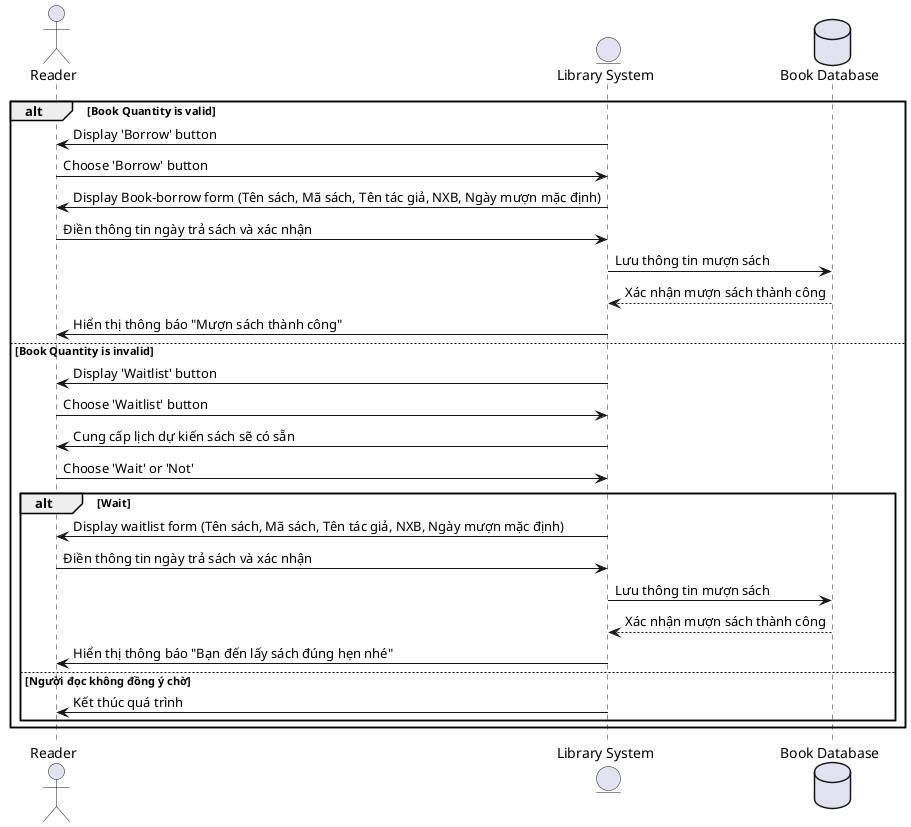 @startuml
actor "Reader" as reader
entity "Library System" as system
database "Book Database" as db

alt Book Quantity is valid
system -> reader : Display 'Borrow' button
reader -> system : Choose 'Borrow' button
system -> reader : Display Book-borrow form (Tên sách, Mã sách, Tên tác giả, NXB, Ngày mượn mặc định)
reader -> system : Điền thông tin ngày trả sách và xác nhận
system -> db : Lưu thông tin mượn sách
db --> system : Xác nhận mượn sách thành công
system -> reader : Hiển thị thông báo "Mượn sách thành công"

else Book Quantity is invalid
system -> reader : Display 'Waitlist' button
reader -> system : Choose 'Waitlist' button
system -> reader : Cung cấp lịch dự kiến sách sẽ có sẵn
reader -> system : Choose 'Wait' or 'Not'
alt Wait
    system -> reader : Display waitlist form (Tên sách, Mã sách, Tên tác giả, NXB, Ngày mượn mặc định)
    reader -> system : Điền thông tin ngày trả sách và xác nhận
    system -> db : Lưu thông tin mượn sách
    db --> system : Xác nhận mượn sách thành công
    system -> reader : Hiển thị thông báo "Bạn đến lấy sách đúng hẹn nhé"
else Người đọc không đồng ý chờ
    system -> reader : Kết thúc quá trình
end
end

@enduml
